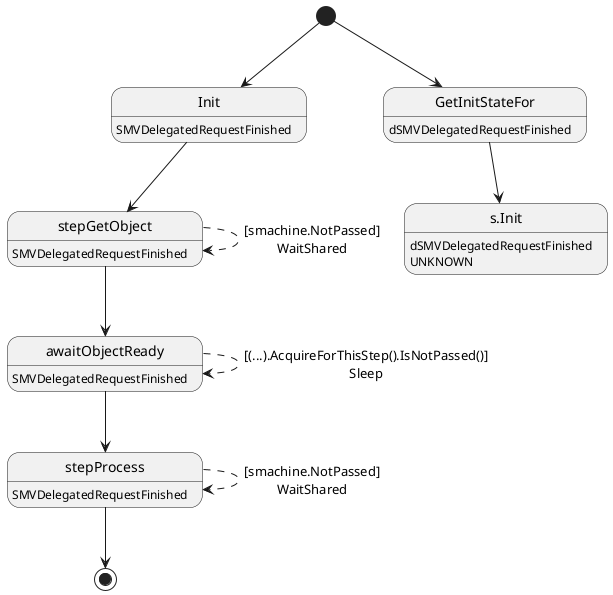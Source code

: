 @startuml
state "Init" as T01_S001
T01_S001 : SMVDelegatedRequestFinished
[*] --> T01_S001
T01_S001 --> T01_S002
state "awaitObjectReady" as T01_S003
T01_S003 : SMVDelegatedRequestFinished
T01_S003 --[dashed]> T01_S003 : [(...).AcquireForThisStep().IsNotPassed()]\nSleep
T01_S003 --> T01_S004
state "stepGetObject" as T01_S002
T01_S002 : SMVDelegatedRequestFinished
T01_S002 --[dashed]> T01_S002 : [smachine.NotPassed]\nWaitShared
T01_S002 --> T01_S003
state "stepProcess" as T01_S004
T01_S004 : SMVDelegatedRequestFinished
T01_S004 --[dashed]> T01_S004 : [smachine.NotPassed]\nWaitShared
T01_S004 --> [*]
state "GetInitStateFor" as T00_S001
T00_S001 : dSMVDelegatedRequestFinished
[*] --> T00_S001
state "s.Init" as T00_U001
T00_U001 : dSMVDelegatedRequestFinished
T00_U001 : UNKNOWN 
T00_S001 --> T00_U001
@enduml
